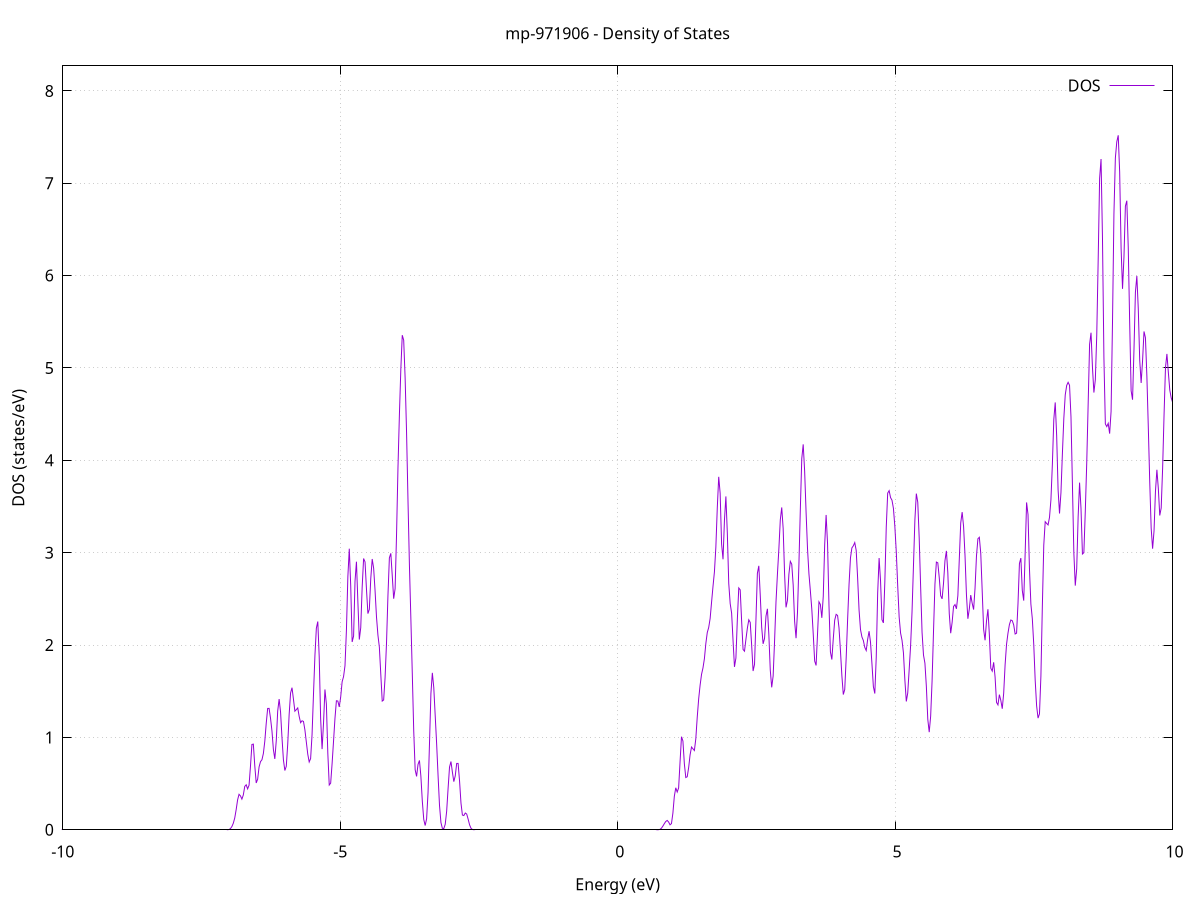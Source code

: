 set title 'mp-971906 - Density of States'
set xlabel 'Energy (eV)'
set ylabel 'DOS (states/eV)'
set grid
set xrange [-10:10]
set yrange [0:8.271]
set xzeroaxis lt -1
set terminal png size 800,600
set output 'mp-971906_dos_gnuplot.png'
plot '-' using 1:2 with lines title 'DOS'
-22.540400 0.000000
-22.514600 0.000000
-22.488800 0.000000
-22.463000 0.000000
-22.437200 0.000000
-22.411400 0.000000
-22.385600 0.000000
-22.359800 0.000000
-22.334000 0.000000
-22.308100 0.000000
-22.282300 0.000000
-22.256500 0.000000
-22.230700 0.000000
-22.204900 0.000000
-22.179100 0.000000
-22.153300 0.000000
-22.127500 0.000000
-22.101700 0.000000
-22.075900 0.000000
-22.050100 0.000000
-22.024300 0.000000
-21.998500 0.000000
-21.972700 0.000000
-21.946800 0.000000
-21.921000 0.000000
-21.895200 0.000000
-21.869400 0.000000
-21.843600 0.000000
-21.817800 0.000000
-21.792000 0.000000
-21.766200 0.000000
-21.740400 0.000000
-21.714600 0.000000
-21.688800 0.000000
-21.663000 0.000000
-21.637200 0.000000
-21.611400 0.000000
-21.585500 0.000000
-21.559700 0.000000
-21.533900 0.000000
-21.508100 0.000000
-21.482300 0.000000
-21.456500 0.000000
-21.430700 0.000000
-21.404900 0.000000
-21.379100 0.000000
-21.353300 0.000000
-21.327500 0.000000
-21.301700 0.000000
-21.275900 0.000000
-21.250000 0.000000
-21.224200 0.000000
-21.198400 0.000000
-21.172600 0.000000
-21.146800 0.000000
-21.121000 0.000000
-21.095200 0.000000
-21.069400 0.000000
-21.043600 0.000000
-21.017800 0.000000
-20.992000 0.000000
-20.966200 0.000000
-20.940400 0.000000
-20.914600 0.000000
-20.888700 0.000000
-20.862900 0.000000
-20.837100 0.000000
-20.811300 0.000000
-20.785500 0.000000
-20.759700 0.000000
-20.733900 0.000000
-20.708100 0.000000
-20.682300 0.000000
-20.656500 0.000000
-20.630700 0.000000
-20.604900 0.000000
-20.579100 0.000000
-20.553200 0.000000
-20.527400 0.000000
-20.501600 0.000000
-20.475800 0.000000
-20.450000 0.000000
-20.424200 0.000000
-20.398400 0.000000
-20.372600 0.000000
-20.346800 0.000800
-20.321000 0.017300
-20.295200 0.238900
-20.269400 1.987500
-20.243600 10.001200
-20.217800 30.534700
-20.191900 56.712600
-20.166100 64.213200
-20.140300 44.383400
-20.114500 18.736800
-20.088700 4.829400
-20.062900 0.759100
-20.037100 0.072600
-20.011300 0.004200
-19.985500 0.000100
-19.959700 0.000000
-19.933900 0.000000
-19.908100 0.000000
-19.882300 0.000000
-19.856400 0.000000
-19.830600 0.000000
-19.804800 0.000000
-19.779000 0.000000
-19.753200 0.000000
-19.727400 0.000000
-19.701600 0.000000
-19.675800 0.000000
-19.650000 0.000000
-19.624200 0.000000
-19.598400 0.000000
-19.572600 0.000000
-19.546800 0.000000
-19.521000 0.000000
-19.495100 0.000000
-19.469300 0.000000
-19.443500 0.000000
-19.417700 0.000000
-19.391900 0.000000
-19.366100 0.000000
-19.340300 0.000000
-19.314500 0.000000
-19.288700 0.000000
-19.262900 0.000000
-19.237100 0.000000
-19.211300 0.000000
-19.185500 0.000000
-19.159700 0.000000
-19.133800 0.000000
-19.108000 0.000000
-19.082200 0.000000
-19.056400 0.000000
-19.030600 0.000000
-19.004800 0.000000
-18.979000 0.000000
-18.953200 0.000000
-18.927400 0.000000
-18.901600 0.000000
-18.875800 0.000000
-18.850000 0.000000
-18.824200 0.000000
-18.798300 0.000000
-18.772500 0.000000
-18.746700 0.000000
-18.720900 0.000000
-18.695100 0.000000
-18.669300 0.000000
-18.643500 0.000000
-18.617700 0.000000
-18.591900 0.000000
-18.566100 0.000000
-18.540300 0.000000
-18.514500 0.000000
-18.488700 0.000000
-18.462900 0.000000
-18.437000 0.000000
-18.411200 0.000000
-18.385400 0.000000
-18.359600 0.000000
-18.333800 0.000000
-18.308000 0.000000
-18.282200 0.000000
-18.256400 0.000000
-18.230600 0.000000
-18.204800 0.000000
-18.179000 0.000000
-18.153200 0.000000
-18.127400 0.000000
-18.101500 0.000000
-18.075700 0.000000
-18.049900 0.000000
-18.024100 0.000000
-17.998300 0.000000
-17.972500 0.000000
-17.946700 0.000000
-17.920900 0.000000
-17.895100 0.000000
-17.869300 0.000000
-17.843500 0.000000
-17.817700 0.000000
-17.791900 0.000000
-17.766100 0.000000
-17.740200 0.000000
-17.714400 0.000000
-17.688600 0.000000
-17.662800 0.000000
-17.637000 0.000000
-17.611200 0.000000
-17.585400 0.000000
-17.559600 0.000000
-17.533800 0.000000
-17.508000 0.000000
-17.482200 0.000000
-17.456400 0.000000
-17.430600 0.000000
-17.404700 0.000000
-17.378900 0.000000
-17.353100 0.000000
-17.327300 0.000000
-17.301500 0.000000
-17.275700 0.000000
-17.249900 0.000000
-17.224100 0.000000
-17.198300 0.000000
-17.172500 0.000000
-17.146700 0.000000
-17.120900 0.000000
-17.095100 0.000000
-17.069300 0.000000
-17.043400 0.000000
-17.017600 0.000000
-16.991800 0.000000
-16.966000 0.000000
-16.940200 0.000000
-16.914400 0.000000
-16.888600 0.000000
-16.862800 0.000000
-16.837000 0.000000
-16.811200 0.000000
-16.785400 0.000000
-16.759600 0.000000
-16.733800 0.000000
-16.708000 0.000000
-16.682100 0.000000
-16.656300 0.000000
-16.630500 0.000000
-16.604700 0.000000
-16.578900 0.000000
-16.553100 0.000000
-16.527300 0.000000
-16.501500 0.000000
-16.475700 0.000000
-16.449900 0.000000
-16.424100 0.000000
-16.398300 0.000000
-16.372500 0.000000
-16.346600 0.000000
-16.320800 0.000000
-16.295000 0.000000
-16.269200 0.000000
-16.243400 0.000000
-16.217600 0.000000
-16.191800 0.000000
-16.166000 0.000000
-16.140200 0.000000
-16.114400 0.000000
-16.088600 0.000000
-16.062800 0.000000
-16.037000 0.000000
-16.011200 0.000000
-15.985300 0.000000
-15.959500 0.000000
-15.933700 0.000000
-15.907900 0.000000
-15.882100 0.000000
-15.856300 0.000000
-15.830500 0.000000
-15.804700 0.000000
-15.778900 0.000000
-15.753100 0.000000
-15.727300 0.000000
-15.701500 0.000000
-15.675700 0.000000
-15.649800 0.000000
-15.624000 0.000000
-15.598200 0.000000
-15.572400 0.000000
-15.546600 0.000000
-15.520800 0.000000
-15.495000 0.000000
-15.469200 0.000000
-15.443400 0.000000
-15.417600 0.000000
-15.391800 0.000000
-15.366000 0.000000
-15.340200 0.000000
-15.314400 0.000000
-15.288500 0.000000
-15.262700 0.000000
-15.236900 0.000000
-15.211100 0.000000
-15.185300 0.000000
-15.159500 0.000000
-15.133700 0.000000
-15.107900 0.000000
-15.082100 0.000000
-15.056300 0.000000
-15.030500 0.000000
-15.004700 0.000000
-14.978900 0.000000
-14.953000 0.000000
-14.927200 0.000000
-14.901400 0.000000
-14.875600 0.000000
-14.849800 0.000000
-14.824000 0.000000
-14.798200 0.000000
-14.772400 0.000000
-14.746600 0.000000
-14.720800 0.000000
-14.695000 0.000000
-14.669200 0.000000
-14.643400 0.000000
-14.617600 0.000000
-14.591700 0.000000
-14.565900 0.000000
-14.540100 0.000000
-14.514300 0.000000
-14.488500 0.000000
-14.462700 0.000000
-14.436900 0.000000
-14.411100 0.000000
-14.385300 0.000000
-14.359500 0.000000
-14.333700 0.000000
-14.307900 0.000000
-14.282100 0.000000
-14.256300 0.000000
-14.230400 0.000000
-14.204600 0.000000
-14.178800 0.000000
-14.153000 0.000000
-14.127200 0.000000
-14.101400 0.000000
-14.075600 0.000000
-14.049800 0.000000
-14.024000 0.000000
-13.998200 0.000000
-13.972400 0.000000
-13.946600 0.000000
-13.920800 0.000000
-13.894900 0.000000
-13.869100 0.000000
-13.843300 0.000000
-13.817500 0.000000
-13.791700 0.000000
-13.765900 0.000000
-13.740100 0.000000
-13.714300 0.000000
-13.688500 0.000000
-13.662700 0.000000
-13.636900 0.000000
-13.611100 0.000000
-13.585300 0.000000
-13.559500 0.000000
-13.533600 0.000000
-13.507800 0.000000
-13.482000 0.000000
-13.456200 0.000000
-13.430400 0.000000
-13.404600 0.000000
-13.378800 0.000000
-13.353000 0.000000
-13.327200 0.000000
-13.301400 0.000000
-13.275600 0.000000
-13.249800 0.000000
-13.224000 0.000000
-13.198100 0.000000
-13.172300 0.000000
-13.146500 0.000000
-13.120700 0.000000
-13.094900 0.000000
-13.069100 0.000000
-13.043300 0.000000
-13.017500 0.000000
-12.991700 0.000000
-12.965900 0.000000
-12.940100 0.000000
-12.914300 0.000000
-12.888500 0.000000
-12.862700 0.000000
-12.836800 0.000000
-12.811000 0.000000
-12.785200 0.000000
-12.759400 0.000000
-12.733600 0.000000
-12.707800 0.000000
-12.682000 0.000000
-12.656200 0.000000
-12.630400 0.000000
-12.604600 0.000000
-12.578800 0.000000
-12.553000 0.000000
-12.527200 0.000000
-12.501300 0.000000
-12.475500 0.000000
-12.449700 0.000000
-12.423900 0.000000
-12.398100 0.000000
-12.372300 0.000000
-12.346500 0.000000
-12.320700 0.000000
-12.294900 0.000000
-12.269100 0.000000
-12.243300 0.000000
-12.217500 0.000000
-12.191700 0.000000
-12.165900 0.000000
-12.140000 0.000000
-12.114200 0.000000
-12.088400 0.000000
-12.062600 0.000000
-12.036800 0.000000
-12.011000 0.000000
-11.985200 0.000000
-11.959400 0.000000
-11.933600 0.000000
-11.907800 0.000000
-11.882000 0.000000
-11.856200 0.000000
-11.830400 0.000000
-11.804600 0.000000
-11.778700 0.000000
-11.752900 0.000000
-11.727100 0.000000
-11.701300 0.000000
-11.675500 0.000000
-11.649700 0.000000
-11.623900 0.000000
-11.598100 0.000000
-11.572300 0.000000
-11.546500 0.000000
-11.520700 0.000000
-11.494900 0.000000
-11.469100 0.000000
-11.443200 0.000000
-11.417400 0.000000
-11.391600 0.000000
-11.365800 0.000000
-11.340000 0.000000
-11.314200 0.000000
-11.288400 0.000000
-11.262600 0.000000
-11.236800 0.000000
-11.211000 0.000000
-11.185200 0.000000
-11.159400 0.000000
-11.133600 0.000000
-11.107800 0.000000
-11.081900 0.000000
-11.056100 0.000000
-11.030300 0.000000
-11.004500 0.000000
-10.978700 0.000000
-10.952900 0.000000
-10.927100 0.000000
-10.901300 0.000000
-10.875500 0.000000
-10.849700 0.000000
-10.823900 0.000000
-10.798100 0.000000
-10.772300 0.000000
-10.746400 0.000000
-10.720600 0.000000
-10.694800 0.000000
-10.669000 0.000000
-10.643200 0.000000
-10.617400 0.000000
-10.591600 0.000000
-10.565800 0.000000
-10.540000 0.000000
-10.514200 0.000000
-10.488400 0.000000
-10.462600 0.000000
-10.436800 0.000000
-10.411000 0.000000
-10.385100 0.000000
-10.359300 0.000000
-10.333500 0.000000
-10.307700 0.000000
-10.281900 0.000000
-10.256100 0.000000
-10.230300 0.000000
-10.204500 0.000000
-10.178700 0.000000
-10.152900 0.000000
-10.127100 0.000000
-10.101300 0.000000
-10.075500 0.000000
-10.049600 0.000000
-10.023800 0.000000
-9.998000 0.000000
-9.972200 0.000000
-9.946400 0.000000
-9.920600 0.000000
-9.894800 0.000000
-9.869000 0.000000
-9.843200 0.000000
-9.817400 0.000000
-9.791600 0.000000
-9.765800 0.000000
-9.740000 0.000000
-9.714200 0.000000
-9.688300 0.000000
-9.662500 0.000000
-9.636700 0.000000
-9.610900 0.000000
-9.585100 0.000000
-9.559300 0.000000
-9.533500 0.000000
-9.507700 0.000000
-9.481900 0.000000
-9.456100 0.000000
-9.430300 0.000000
-9.404500 0.000000
-9.378700 0.000000
-9.352900 0.000000
-9.327000 0.000000
-9.301200 0.000000
-9.275400 0.000000
-9.249600 0.000000
-9.223800 0.000000
-9.198000 0.000000
-9.172200 0.000000
-9.146400 0.000000
-9.120600 0.000000
-9.094800 0.000000
-9.069000 0.000000
-9.043200 0.000000
-9.017400 0.000000
-8.991500 0.000000
-8.965700 0.000000
-8.939900 0.000000
-8.914100 0.000000
-8.888300 0.000000
-8.862500 0.000000
-8.836700 0.000000
-8.810900 0.000000
-8.785100 0.000000
-8.759300 0.000000
-8.733500 0.000000
-8.707700 0.000000
-8.681900 0.000000
-8.656100 0.000000
-8.630200 0.000000
-8.604400 0.000000
-8.578600 0.000000
-8.552800 0.000000
-8.527000 0.000000
-8.501200 0.000000
-8.475400 0.000000
-8.449600 0.000000
-8.423800 0.000000
-8.398000 0.000000
-8.372200 0.000000
-8.346400 0.000000
-8.320600 0.000000
-8.294700 0.000000
-8.268900 0.000000
-8.243100 0.000000
-8.217300 0.000000
-8.191500 0.000000
-8.165700 0.000000
-8.139900 0.000000
-8.114100 0.000000
-8.088300 0.000000
-8.062500 0.000000
-8.036700 0.000000
-8.010900 0.000000
-7.985100 0.000000
-7.959300 0.000000
-7.933400 0.000000
-7.907600 0.000000
-7.881800 0.000000
-7.856000 0.000000
-7.830200 0.000000
-7.804400 0.000000
-7.778600 0.000000
-7.752800 0.000000
-7.727000 0.000000
-7.701200 0.000000
-7.675400 0.000000
-7.649600 0.000000
-7.623800 0.000000
-7.597900 0.000000
-7.572100 0.000000
-7.546300 0.000000
-7.520500 0.000000
-7.494700 0.000000
-7.468900 0.000000
-7.443100 0.000000
-7.417300 0.000000
-7.391500 0.000000
-7.365700 0.000000
-7.339900 0.000000
-7.314100 0.000000
-7.288300 0.000000
-7.262500 0.000000
-7.236600 0.000000
-7.210800 0.000000
-7.185000 0.000000
-7.159200 0.000000
-7.133400 0.000000
-7.107600 0.000000
-7.081800 0.000000
-7.056000 0.000000
-7.030200 0.000400
-7.004400 0.002900
-6.978600 0.012500
-6.952800 0.034700
-6.927000 0.070600
-6.901200 0.127100
-6.875300 0.217900
-6.849500 0.323500
-6.823700 0.384000
-6.797900 0.366900
-6.772100 0.332100
-6.746300 0.377000
-6.720500 0.469900
-6.694700 0.487200
-6.668900 0.442800
-6.643100 0.482700
-6.617300 0.689300
-6.591500 0.923800
-6.565700 0.927500
-6.539800 0.692300
-6.514000 0.506800
-6.488200 0.547800
-6.462400 0.680200
-6.436600 0.737700
-6.410800 0.758000
-6.385000 0.826000
-6.359200 0.959000
-6.333400 1.152700
-6.307600 1.314000
-6.281800 1.314200
-6.256000 1.207500
-6.230200 1.069500
-6.204400 0.868600
-6.178500 0.767200
-6.152700 0.964400
-6.126900 1.284900
-6.101100 1.415000
-6.075300 1.274400
-6.049500 0.996800
-6.023700 0.757400
-5.997900 0.641600
-5.972100 0.687400
-5.946300 0.925700
-5.920500 1.247600
-5.894700 1.481100
-5.868900 1.538500
-5.843000 1.414400
-5.817200 1.283900
-5.791400 1.300700
-5.765600 1.319300
-5.739800 1.227300
-5.714000 1.159200
-5.688200 1.180200
-5.662400 1.173200
-5.636600 1.082200
-5.610800 0.950600
-5.585000 0.819100
-5.559200 0.734100
-5.533400 0.771200
-5.507600 1.029600
-5.481700 1.468400
-5.455900 1.886000
-5.430100 2.182600
-5.404300 2.254800
-5.378500 1.870900
-5.352700 1.200500
-5.326900 0.873500
-5.301100 1.153200
-5.275300 1.519100
-5.249500 1.361900
-5.223700 0.831300
-5.197900 0.484700
-5.172100 0.505000
-5.146200 0.718000
-5.120400 0.958900
-5.094600 1.206200
-5.068800 1.396700
-5.043000 1.394000
-5.017200 1.329900
-4.991400 1.438500
-4.965600 1.602500
-4.939800 1.658400
-4.914000 1.776500
-4.888200 2.160300
-4.862400 2.739100
-4.836600 3.043500
-4.810800 2.640500
-4.784900 2.033600
-4.759100 2.097400
-4.733300 2.690800
-4.707500 2.902700
-4.681700 2.466000
-4.655900 2.059500
-4.630100 2.188600
-4.604300 2.628400
-4.578500 2.937200
-4.552700 2.899900
-4.526900 2.605400
-4.501100 2.340500
-4.475300 2.386800
-4.449500 2.719600
-4.423600 2.931600
-4.397800 2.833600
-4.372000 2.589800
-4.346200 2.303600
-4.320400 2.107700
-4.294600 1.977200
-4.268800 1.684200
-4.243000 1.393500
-4.217200 1.405400
-4.191400 1.647800
-4.165600 2.024000
-4.139800 2.536700
-4.114000 2.944200
-4.088100 2.993100
-4.062300 2.751800
-4.036500 2.501800
-4.010700 2.610700
-3.984900 3.194400
-3.959100 3.920100
-3.933300 4.492700
-3.907500 4.988700
-3.881700 5.355200
-3.855900 5.301100
-3.830100 4.891000
-3.804300 4.302300
-3.778500 3.564500
-3.752700 2.863100
-3.726800 2.287100
-3.701000 1.690400
-3.675200 1.070000
-3.649400 0.649800
-3.623600 0.577800
-3.597800 0.707800
-3.572000 0.750800
-3.546200 0.580000
-3.520400 0.309800
-3.494600 0.112100
-3.468800 0.046000
-3.443000 0.118900
-3.417200 0.403600
-3.391300 0.929600
-3.365500 1.474800
-3.339700 1.699000
-3.313900 1.540000
-3.288100 1.236500
-3.262300 0.930200
-3.236500 0.586500
-3.210700 0.265600
-3.184900 0.078800
-3.159100 0.015900
-3.133300 0.012600
-3.107500 0.059000
-3.081700 0.200800
-3.055900 0.447000
-3.030000 0.678800
-3.004200 0.739000
-2.978400 0.624600
-2.952600 0.521200
-2.926800 0.583600
-2.901000 0.718300
-2.875200 0.718400
-2.849400 0.528800
-2.823600 0.289000
-2.797800 0.159200
-2.772000 0.154000
-2.746200 0.181600
-2.720400 0.170300
-2.694500 0.115200
-2.668700 0.053600
-2.642900 0.016400
-2.617100 0.003200
-2.591300 0.000400
-2.565500 0.000000
-2.539700 0.000000
-2.513900 0.000000
-2.488100 0.000000
-2.462300 0.000000
-2.436500 0.000000
-2.410700 0.000000
-2.384900 0.000000
-2.359100 0.000000
-2.333200 0.000000
-2.307400 0.000000
-2.281600 0.000000
-2.255800 0.000000
-2.230000 0.000000
-2.204200 0.000000
-2.178400 0.000000
-2.152600 0.000000
-2.126800 0.000000
-2.101000 0.000000
-2.075200 0.000000
-2.049400 0.000000
-2.023600 0.000000
-1.997800 0.000000
-1.971900 0.000000
-1.946100 0.000000
-1.920300 0.000000
-1.894500 0.000000
-1.868700 0.000000
-1.842900 0.000000
-1.817100 0.000000
-1.791300 0.000000
-1.765500 0.000000
-1.739700 0.000000
-1.713900 0.000000
-1.688100 0.000000
-1.662300 0.000000
-1.636400 0.000000
-1.610600 0.000000
-1.584800 0.000000
-1.559000 0.000000
-1.533200 0.000000
-1.507400 0.000000
-1.481600 0.000000
-1.455800 0.000000
-1.430000 0.000000
-1.404200 0.000000
-1.378400 0.000000
-1.352600 0.000000
-1.326800 0.000000
-1.301000 0.000000
-1.275100 0.000000
-1.249300 0.000000
-1.223500 0.000000
-1.197700 0.000000
-1.171900 0.000000
-1.146100 0.000000
-1.120300 0.000000
-1.094500 0.000000
-1.068700 0.000000
-1.042900 0.000000
-1.017100 0.000000
-0.991300 0.000000
-0.965500 0.000000
-0.939600 0.000000
-0.913800 0.000000
-0.888000 0.000000
-0.862200 0.000000
-0.836400 0.000000
-0.810600 0.000000
-0.784800 0.000000
-0.759000 0.000000
-0.733200 0.000000
-0.707400 0.000000
-0.681600 0.000000
-0.655800 0.000000
-0.630000 0.000000
-0.604200 0.000000
-0.578300 0.000000
-0.552500 0.000000
-0.526700 0.000000
-0.500900 0.000000
-0.475100 0.000000
-0.449300 0.000000
-0.423500 0.000000
-0.397700 0.000000
-0.371900 0.000000
-0.346100 0.000000
-0.320300 0.000000
-0.294500 0.000000
-0.268700 0.000000
-0.242800 0.000000
-0.217000 0.000000
-0.191200 0.000000
-0.165400 0.000000
-0.139600 0.000000
-0.113800 0.000000
-0.088000 0.000000
-0.062200 0.000000
-0.036400 0.000000
-0.010600 0.000000
0.015200 0.000000
0.041000 0.000000
0.066800 0.000000
0.092600 0.000000
0.118500 0.000000
0.144300 0.000000
0.170100 0.000000
0.195900 0.000000
0.221700 0.000000
0.247500 0.000000
0.273300 0.000000
0.299100 0.000000
0.324900 0.000000
0.350700 0.000000
0.376500 0.000000
0.402300 0.000000
0.428100 0.000000
0.453900 0.000000
0.479800 0.000000
0.505600 0.000000
0.531400 0.000000
0.557200 0.000000
0.583000 0.000000
0.608800 0.000000
0.634600 0.000000
0.660400 0.000000
0.686200 0.000000
0.712000 0.000100
0.737800 0.000800
0.763600 0.004700
0.789400 0.017200
0.815300 0.039900
0.841100 0.066100
0.866900 0.089600
0.892700 0.101200
0.918500 0.084200
0.944300 0.053700
0.970100 0.067100
0.995900 0.180700
1.021700 0.362600
1.047500 0.454800
1.073300 0.408900
1.099100 0.452800
1.124900 0.736600
1.150700 1.007700
1.176600 0.960200
1.202400 0.713800
1.228200 0.565600
1.254000 0.574100
1.279800 0.673900
1.305600 0.810900
1.331400 0.895800
1.357200 0.877000
1.383000 0.858000
1.408800 0.985600
1.434600 1.219600
1.460400 1.418300
1.486200 1.565400
1.512100 1.683100
1.537900 1.752400
1.563700 1.852900
1.589500 2.016500
1.615300 2.135600
1.641100 2.190500
1.666900 2.287100
1.692700 2.463500
1.718500 2.634800
1.744300 2.792800
1.770100 3.061200
1.795900 3.486900
1.821700 3.821700
1.847500 3.643900
1.873400 3.093700
1.899200 2.928500
1.925000 3.352500
1.950800 3.609000
1.976600 3.214100
2.002400 2.667200
2.028200 2.449200
2.054000 2.346600
2.079800 2.049700
2.105600 1.763800
2.131400 1.859500
2.157200 2.276100
2.183000 2.618300
2.208800 2.597800
2.234700 2.257000
2.260500 1.952400
2.286300 1.933700
2.312100 2.062500
2.337900 2.182800
2.363700 2.273600
2.389500 2.245100
2.415300 1.998500
2.441100 1.719000
2.466900 1.790900
2.492700 2.274500
2.518500 2.776200
2.544300 2.857700
2.570200 2.540300
2.596000 2.192000
2.621800 2.013300
2.647600 2.072100
2.673400 2.313100
2.699200 2.392600
2.725000 2.114200
2.750800 1.729200
2.776600 1.542100
2.802400 1.664400
2.828200 2.042800
2.854000 2.468200
2.879800 2.768500
2.905600 3.040100
2.931500 3.356200
2.957300 3.490100
2.983100 3.261000
3.008900 2.769100
3.034700 2.408200
3.060500 2.484700
3.086300 2.766100
3.112100 2.906500
3.137900 2.875500
3.163700 2.650100
3.189500 2.257100
3.215300 2.074300
3.241100 2.352500
3.267000 2.877700
3.292800 3.476200
3.318600 4.019500
3.344400 4.173200
3.370200 3.882200
3.396000 3.440700
3.421800 3.045900
3.447600 2.771200
3.473400 2.586000
3.499200 2.389300
3.525000 2.120100
3.550800 1.827100
3.576600 1.779300
3.602400 2.119700
3.628300 2.468000
3.654100 2.439300
3.679900 2.294600
3.705700 2.526200
3.731500 3.088600
3.757300 3.408700
3.783100 3.096500
3.808900 2.427700
3.834700 1.925400
3.860500 1.843200
3.886300 2.067900
3.912100 2.269600
3.937900 2.332600
3.963800 2.320600
3.989600 2.185900
4.015400 1.940600
4.041200 1.668100
4.067000 1.464200
4.092800 1.518600
4.118600 1.857300
4.144400 2.271400
4.170200 2.652900
4.196000 2.943300
4.221800 3.051900
4.247600 3.074500
4.273400 3.109500
4.299200 3.025800
4.325100 2.726900
4.350900 2.379800
4.376700 2.169100
4.402500 2.088200
4.428300 2.049100
4.454100 1.974700
4.479900 1.940900
4.505700 2.060700
4.531500 2.150200
4.557300 2.030900
4.583100 1.799800
4.608900 1.550600
4.634700 1.475100
4.660500 1.865300
4.686400 2.564000
4.712200 2.942300
4.738000 2.696300
4.763800 2.274100
4.789600 2.240200
4.815400 2.680300
4.841200 3.280400
4.867000 3.645200
4.892800 3.671700
4.918600 3.596900
4.944400 3.568200
4.970200 3.480700
4.996000 3.285500
5.021900 3.007000
5.047700 2.639400
5.073500 2.303900
5.099300 2.129600
5.125100 2.052000
5.150900 1.915600
5.176700 1.620300
5.202500 1.389400
5.228300 1.481500
5.254100 1.733700
5.279900 1.993700
5.305700 2.360800
5.331500 2.857700
5.357300 3.356300
5.383200 3.639700
5.409000 3.546500
5.434800 3.159700
5.460600 2.633700
5.486400 2.137100
5.512200 1.892200
5.538000 1.803300
5.563800 1.553400
5.589600 1.195900
5.615400 1.057000
5.641200 1.228400
5.667000 1.609600
5.692800 2.148600
5.718700 2.659300
5.744500 2.898500
5.770300 2.889900
5.796100 2.731400
5.821900 2.534600
5.847700 2.500300
5.873500 2.671700
5.899300 2.913500
5.925100 3.019700
5.950900 2.781800
5.976700 2.340700
6.002500 2.128200
6.028300 2.245500
6.054100 2.418200
6.080000 2.438500
6.105800 2.392400
6.131600 2.535100
6.157400 2.928000
6.183200 3.321600
6.209000 3.439600
6.234800 3.284000
6.260600 2.968800
6.286400 2.544600
6.312200 2.284600
6.338000 2.390400
6.363800 2.541400
6.389600 2.453100
6.415500 2.384200
6.441300 2.616800
6.467100 2.963300
6.492900 3.151000
6.518700 3.167000
6.544500 2.991200
6.570300 2.586400
6.596100 2.170500
6.621900 2.051800
6.647700 2.258800
6.673500 2.387600
6.699300 2.111900
6.725100 1.749900
6.750900 1.718000
6.776800 1.813300
6.802600 1.653300
6.828400 1.379800
6.854200 1.352300
6.880000 1.463200
6.905800 1.401000
6.931600 1.310600
6.957400 1.477200
6.983200 1.787000
7.009000 2.008300
7.034800 2.128200
7.060600 2.221300
7.086400 2.271300
7.112200 2.264000
7.138100 2.218100
7.163900 2.119800
7.189700 2.128800
7.215500 2.449700
7.241300 2.882600
7.267100 2.941800
7.292900 2.591300
7.318700 2.481100
7.344500 2.995000
7.370300 3.544400
7.396100 3.412800
7.421900 2.828800
7.447700 2.444200
7.473600 2.285600
7.499400 2.006900
7.525200 1.620600
7.551000 1.342800
7.576800 1.209000
7.602600 1.255000
7.628400 1.665400
7.654200 2.417100
7.680000 3.081700
7.705800 3.335800
7.731600 3.317200
7.757400 3.300700
7.783200 3.382600
7.809000 3.573200
7.834900 3.955300
7.860700 4.442000
7.886500 4.626900
7.912300 4.267700
7.938100 3.681400
7.963900 3.424500
7.989700 3.650500
8.015500 4.070700
8.041300 4.452800
8.067100 4.709400
8.092900 4.810600
8.118700 4.844800
8.144500 4.812800
8.170400 4.470700
8.196200 3.743800
8.222000 3.000900
8.247800 2.643500
8.273600 2.827000
8.299400 3.389100
8.325200 3.758700
8.351000 3.479100
8.376800 2.986200
8.402600 3.000000
8.428400 3.450400
8.454200 3.969600
8.480000 4.610600
8.505800 5.255700
8.531700 5.381900
8.557500 5.006100
8.583300 4.733800
8.609100 4.871600
8.634900 5.357500
8.660700 6.172400
8.686500 7.052000
8.712300 7.262400
8.738100 6.403600
8.763900 5.113000
8.789700 4.394600
8.815500 4.365300
8.841300 4.400500
8.867200 4.289300
8.893000 4.528800
8.918800 5.498300
8.944600 6.670900
8.970400 7.273600
8.996200 7.450100
9.022000 7.519300
9.047800 7.122100
9.073600 6.297400
9.099400 5.856700
9.125200 6.198700
9.151000 6.752100
9.176800 6.811100
9.202600 6.304300
9.228500 5.482100
9.254300 4.754100
9.280100 4.656400
9.305900 5.202500
9.331700 5.820200
9.357500 5.996200
9.383300 5.641100
9.409100 5.085700
9.434900 4.837800
9.460700 5.079900
9.486500 5.395500
9.512300 5.327400
9.538100 4.914800
9.563900 4.359000
9.589800 3.768200
9.615600 3.266400
9.641400 3.043300
9.667200 3.236100
9.693000 3.664900
9.718800 3.898000
9.744600 3.694800
9.770400 3.403000
9.796200 3.483800
9.822000 3.913700
9.847800 4.492000
9.873600 5.004800
9.899400 5.152100
9.925300 4.951300
9.951100 4.761000
9.976900 4.675900
10.002700 4.626600
10.028500 4.657400
10.054300 4.721700
10.080100 4.726400
10.105900 4.497900
10.131700 4.043200
10.157500 3.770600
10.183300 3.788000
10.209100 3.764800
10.234900 3.481700
10.260700 2.887400
10.286600 2.276600
10.312400 2.192900
10.338200 2.643900
10.364000 3.097000
10.389800 3.306400
10.415600 3.365000
10.441400 3.229600
10.467200 2.855300
10.493000 2.452200
10.518800 2.240100
10.544600 2.180800
10.570400 2.129800
10.596200 2.101000
10.622100 2.123100
10.647900 1.968500
10.673700 1.570000
10.699500 1.356400
10.725300 1.710900
10.751100 2.449800
10.776900 3.027500
10.802700 3.151200
10.828500 2.965100
10.854300 2.612000
10.880100 2.091600
10.905900 1.541600
10.931700 1.155200
10.957500 0.924500
10.983400 0.906000
11.009200 1.347300
11.035000 2.226400
11.060800 3.104700
11.086600 3.493300
11.112400 3.248500
11.138200 2.663800
11.164000 2.114500
11.189800 1.817600
11.215600 1.840000
11.241400 1.971700
11.267200 1.958500
11.293000 1.920100
11.318900 2.037800
11.344700 2.088900
11.370500 1.877900
11.396300 1.712900
11.422100 1.844200
11.447900 2.092200
11.473700 2.179600
11.499500 1.988500
11.525300 1.767100
11.551100 1.789700
11.576900 1.863500
11.602700 1.801100
11.628500 1.787500
11.654300 1.828800
11.680200 1.687400
11.706000 1.591100
11.731800 1.981600
11.757600 2.582800
11.783400 2.626800
11.809200 1.987400
11.835000 1.375700
11.860800 1.396100
11.886600 1.881000
11.912400 2.142900
11.938200 1.911600
11.964000 1.606600
11.989800 1.504100
12.015600 1.503200
12.041500 1.611800
12.067300 1.816000
12.093100 1.911300
12.118900 1.930600
12.144700 2.089800
12.170500 2.272600
12.196300 2.355000
12.222100 2.554900
12.247900 2.900500
12.273700 3.044600
12.299500 2.893200
12.325300 2.730700
12.351100 2.611500
12.377000 2.412900
12.402800 2.237300
12.428600 2.237700
12.454400 2.257300
12.480200 1.960700
12.506000 1.368700
12.531800 0.900400
12.557600 0.834100
12.583400 1.070000
12.609200 1.358000
12.635000 1.595400
12.660800 1.854900
12.686600 2.057200
12.712400 1.916700
12.738300 1.451000
12.764100 1.128600
12.789900 1.225700
12.815700 1.587000
12.841500 1.975500
12.867300 2.171800
12.893100 2.077000
12.918900 1.887000
12.944700 1.790100
12.970500 1.616800
12.996300 1.203600
13.022100 0.787500
13.047900 0.629600
13.073800 0.679200
13.099600 0.775000
13.125400 0.843400
13.151200 0.869900
13.177000 0.920800
13.202800 1.133600
13.228600 1.482300
13.254400 1.712200
13.280200 1.758300
13.306000 1.946400
13.331800 2.355100
13.357600 2.545300
13.383400 2.301800
13.409200 1.987900
13.435100 2.041000
13.460900 2.538900
13.486700 3.154900
13.512500 3.309100
13.538300 2.703500
13.564100 1.847100
13.589900 1.413700
13.615700 1.403300
13.641500 1.514100
13.667300 1.662800
13.693100 1.927400
13.718900 2.343700
13.744700 2.801000
13.770600 2.973700
13.796400 2.571000
13.822200 1.930800
13.848000 1.668800
13.873800 1.868200
13.899600 2.223500
13.925400 2.489500
13.951200 2.675800
13.977000 2.924200
14.002800 3.121900
14.028600 2.959600
14.054400 2.413200
14.080200 1.888600
14.106000 1.839600
14.131900 2.367400
14.157700 3.117200
14.183500 3.543200
14.209300 3.553700
14.235100 3.539300
14.260900 3.661100
14.286700 3.833800
14.312500 4.073200
14.338300 4.378200
14.364100 4.561100
14.389900 4.448700
14.415700 4.162000
14.441500 4.032700
14.467300 4.262800
14.493200 4.576900
14.519000 4.679600
14.544800 4.844500
14.570600 5.242000
14.596400 5.516000
14.622200 5.443100
14.648000 5.106400
14.673800 4.745600
14.699600 4.588100
14.725400 4.614500
14.751200 4.830700
14.777000 5.303300
14.802800 5.734000
14.828700 5.698700
14.854500 5.136400
14.880300 4.356600
14.906100 3.868200
14.931900 3.968600
14.957700 4.494400
14.983500 5.016100
15.009300 5.283900
15.035100 5.386800
15.060900 5.302400
15.086700 4.917100
15.112500 4.519000
15.138300 4.515700
15.164100 4.850900
15.190000 5.102300
15.215800 5.036600
15.241600 4.705000
15.267400 4.393500
15.293200 4.455800
15.319000 4.567400
15.344800 4.155600
15.370600 3.596400
15.396400 3.539900
15.422200 3.882700
15.448000 4.254700
15.473800 4.490600
15.499600 4.738400
15.525500 5.204300
15.551300 5.486100
15.577100 5.125600
15.602900 4.487900
15.628700 4.050100
15.654500 3.786100
15.680300 3.626500
15.706100 3.543700
15.731900 3.385700
15.757700 3.191500
15.783500 3.225300
15.809300 3.567700
15.835100 4.024200
15.860900 4.361300
15.886800 4.408100
15.912600 4.020800
15.938400 3.299600
15.964200 2.675900
15.990000 2.494300
16.015800 2.633500
16.041600 2.702100
16.067400 2.552500
16.093200 2.304800
16.119000 2.107400
16.144800 2.102600
16.170600 2.367600
16.196400 2.786900
16.222300 3.108300
16.248100 3.133300
16.273900 2.800600
16.299700 2.420600
16.325500 2.646100
16.351300 3.661100
16.377100 4.708900
16.402900 5.025100
16.428700 4.612600
16.454500 3.833600
16.480300 3.116200
16.506100 2.806800
16.531900 2.888200
16.557700 3.148600
16.583600 3.483500
16.609400 3.687600
16.635200 3.519500
16.661000 3.301300
16.686800 3.574600
16.712600 4.288600
16.738400 4.938800
16.764200 5.203900
16.790000 5.090800
16.815800 4.743400
16.841600 4.369000
16.867400 4.185300
16.893200 4.379300
16.919000 4.872600
16.944900 5.142600
16.970700 4.831300
16.996500 4.304300
17.022300 4.126500
17.048100 4.352200
17.073900 4.673100
17.099700 4.723500
17.125500 4.348300
17.151300 3.976600
17.177100 3.992100
17.202900 4.088300
17.228700 3.826300
17.254500 3.443300
17.280400 3.479300
17.306200 3.760600
17.332000 3.776500
17.357800 3.694900
17.383600 3.960700
17.409400 4.395900
17.435200 4.484600
17.461000 4.189900
17.486800 3.889400
17.512600 3.715700
17.538400 3.668800
17.564200 4.053100
17.590000 4.865300
17.615800 5.463500
17.641700 5.544000
17.667500 5.344200
17.693300 4.908000
17.719100 4.228000
17.744900 3.699600
17.770700 3.821800
17.796500 4.554500
17.822300 5.102200
17.848100 4.806600
17.873900 4.084700
17.899700 3.776600
17.925500 4.001300
17.951300 4.209200
17.977200 4.171400
18.003000 4.152200
18.028800 4.171900
18.054600 4.072300
18.080400 3.917800
18.106200 3.821600
18.132000 3.786700
18.157800 3.750300
18.183600 3.759700
18.209400 3.995300
18.235200 4.285400
18.261000 4.099300
18.286800 3.438700
18.312600 2.852700
18.338500 2.616500
18.364300 2.703200
18.390100 3.036100
18.415900 3.425400
18.441700 3.746400
18.467500 4.008000
18.493300 3.989800
18.519100 3.412900
18.544900 2.651800
18.570700 2.518000
18.596500 3.252300
18.622300 4.205800
18.648100 4.622500
18.674000 4.561600
18.699800 4.401300
18.725600 4.033000
18.751400 3.545700
18.777200 3.417500
18.803000 3.549300
18.828800 3.415200
18.854600 3.120100
18.880400 3.215300
18.906200 3.634500
18.932000 3.752600
18.957800 3.292600
18.983600 2.658200
19.009400 2.281900
19.035300 2.193400
19.061100 2.357000
19.086900 2.794500
19.112700 3.373800
19.138500 3.677900
19.164300 3.460800
19.190100 3.167000
19.215900 3.191900
19.241700 3.263600
19.267500 3.174300
19.293300 3.140200
19.319100 3.251100
19.344900 3.259400
19.370700 3.117900
19.396600 3.220800
19.422400 3.613000
19.448200 3.757800
19.474000 3.584500
19.499800 3.638800
19.525600 4.007300
19.551400 4.261000
19.577200 4.269000
19.603000 4.291900
19.628800 4.351100
19.654600 4.169300
19.680400 3.783300
19.706200 3.549200
19.732100 3.563400
19.757900 3.689100
19.783700 4.151100
19.809500 5.131400
19.835300 6.004700
19.861100 6.039500
19.886900 5.297800
19.912700 4.352700
19.938500 3.647500
19.964300 3.258800
19.990100 3.061800
20.015900 3.037100
20.041700 3.372800
20.067500 4.174700
20.093400 5.093300
20.119200 5.325600
20.145000 4.524500
20.170800 3.555100
20.196600 3.450700
20.222400 4.050400
20.248200 4.439300
20.274000 4.311500
20.299800 4.065800
20.325600 4.125100
20.351400 4.793800
20.377200 5.877100
20.403000 6.520600
20.428900 6.235600
20.454700 5.412200
20.480500 4.670400
20.506300 4.350800
20.532100 4.467300
20.557900 4.730000
20.583700 4.838700
20.609500 4.906500
20.635300 4.983100
20.661100 4.839200
20.686900 4.640800
20.712700 4.752500
20.738500 5.008200
20.764300 4.980700
20.790200 4.827200
20.816000 5.091600
20.841800 5.698200
20.867600 6.006200
20.893400 5.619700
20.919200 4.703800
20.945000 3.987600
20.970800 4.204800
20.996600 5.254900
21.022400 6.280500
21.048200 6.423600
21.074000 5.544100
21.099800 4.511300
21.125700 4.409300
21.151500 5.213200
21.177300 5.907800
21.203100 5.967400
21.228900 5.830200
21.254700 5.761400
21.280500 5.369400
21.306300 4.667600
21.332100 4.365900
21.357900 4.684000
21.383700 4.947700
21.409500 4.673700
21.435300 4.223600
21.461100 4.104000
21.487000 4.370700
21.512800 4.882300
21.538600 5.470600
21.564400 5.799300
21.590200 5.728400
21.616000 5.549000
21.641800 5.508500
21.667600 5.689300
21.693400 5.949700
21.719200 5.974300
21.745000 5.701200
21.770800 5.348400
21.796600 5.156400
21.822400 5.159000
21.848300 5.191400
21.874100 5.116900
21.899900 4.983500
21.925700 4.837000
21.951500 4.630300
21.977300 4.477800
22.003100 4.666500
22.028900 5.305400
22.054700 6.201200
22.080500 7.065100
22.106300 7.567800
22.132100 7.528900
22.157900 7.028400
22.183800 6.166400
22.209600 5.268600
22.235400 4.803600
22.261200 4.759600
22.287000 4.739000
22.312800 4.583200
22.338600 4.530700
22.364400 4.708300
22.390200 4.986000
22.416000 5.334000
22.441800 5.634900
22.467600 5.548200
22.493400 5.055800
22.519200 4.749600
22.545100 5.133800
22.570900 5.917200
22.596700 6.385500
22.622500 6.229400
22.648300 5.730300
22.674100 5.186400
22.699900 4.664400
22.725700 4.309200
22.751500 4.321200
22.777300 4.616100
22.803100 4.911000
22.828900 5.199100
22.854700 5.539800
22.880600 5.650100
22.906400 5.303900
22.932200 4.742700
22.958000 4.409500
22.983800 4.489800
23.009600 4.852800
23.035400 5.085600
23.061200 4.831000
23.087000 4.461100
23.112800 4.471500
23.138600 4.549600
23.164400 4.419200
23.190200 4.326300
23.216000 4.321400
23.241900 4.216600
23.267700 3.827900
23.293500 3.239600
23.319300 2.998200
23.345100 3.542200
23.370900 4.628700
23.396700 5.699700
23.422500 6.683300
23.448300 7.658300
23.474100 8.053100
23.499900 7.523700
23.525700 6.750100
23.551500 6.396000
23.577400 6.369300
23.603200 6.192700
23.629000 5.753900
23.654800 5.672600
23.680600 6.339100
23.706400 7.041400
23.732200 6.832100
23.758000 5.697400
23.783800 4.367000
23.809600 3.641900
23.835400 3.859100
23.861200 4.592900
23.887000 5.263100
23.912800 5.651900
23.938700 5.787700
23.964500 5.737400
23.990300 5.450400
24.016100 5.020700
24.041900 4.612900
24.067700 4.296100
24.093500 4.397700
24.119300 5.082500
24.145100 5.880900
24.170900 6.219100
24.196700 5.950500
24.222500 5.311200
24.248300 4.509000
24.274100 3.791500
24.300000 3.676500
24.325800 4.291600
24.351600 4.833500
24.377400 4.710000
24.403200 4.388900
24.429000 4.403100
24.454800 4.707200
24.480600 4.928900
24.506400 4.730900
24.532200 4.190800
24.558000 3.662400
24.583800 3.401700
24.609600 3.463400
24.635500 3.687800
24.661300 3.757300
24.687100 3.505800
24.712900 3.218700
24.738700 3.373500
24.764500 3.847100
24.790300 3.836800
24.816100 3.055700
24.841900 2.232600
24.867700 2.060300
24.893500 2.308000
24.919300 2.311500
24.945100 1.974700
24.970900 1.761600
24.996800 1.925300
25.022600 2.149300
25.048400 1.967100
25.074200 1.457600
25.100000 1.106300
25.125800 1.026100
25.151600 1.032300
25.177400 1.159200
25.203200 1.474900
25.229000 1.741700
25.254800 1.653100
25.280600 1.310000
25.306400 1.063700
25.332300 1.000500
25.358100 1.005800
25.383900 1.036000
25.409700 1.051500
25.435500 0.996700
25.461300 0.867000
25.487100 0.677300
25.512900 0.500600
25.538700 0.428400
25.564500 0.445800
25.590300 0.435000
25.616100 0.326700
25.641900 0.213900
25.667700 0.189300
25.693600 0.202400
25.719400 0.211100
25.745200 0.270500
25.771000 0.353300
25.796800 0.334000
25.822600 0.239200
25.848400 0.234400
25.874200 0.369600
25.900000 0.536500
25.925800 0.606400
25.951600 0.525700
25.977400 0.357200
26.003200 0.236700
26.029100 0.230900
26.054900 0.268900
26.080700 0.249600
26.106500 0.165100
26.132300 0.075900
26.158100 0.023600
26.183900 0.004800
26.209700 0.000600
26.235500 0.000000
26.261300 0.000000
26.287100 0.000000
26.312900 0.000000
26.338700 0.000000
26.364500 0.000000
26.390400 0.000000
26.416200 0.000000
26.442000 0.000300
26.467800 0.002800
26.493600 0.014100
26.519400 0.043100
26.545200 0.080800
26.571000 0.098000
26.596800 0.092400
26.622600 0.090000
26.648400 0.089000
26.674200 0.073400
26.700000 0.056000
26.725800 0.050900
26.751700 0.044400
26.777500 0.026900
26.803300 0.010100
26.829100 0.002300
26.854900 0.000300
26.880700 0.000000
26.906500 0.000000
26.932300 0.000000
26.958100 0.000000
26.983900 0.000000
27.009700 0.000000
27.035500 0.000000
27.061300 0.000000
27.087200 0.000000
27.113000 0.000000
27.138800 0.000000
27.164600 0.000000
27.190400 0.000000
27.216200 0.000000
27.242000 0.000000
27.267800 0.000000
27.293600 0.000000
27.319400 0.000000
27.345200 0.000000
27.371000 0.000000
27.396800 0.000000
27.422600 0.000000
27.448500 0.000000
27.474300 0.000000
27.500100 0.000000
27.525900 0.000000
27.551700 0.000000
27.577500 0.000000
27.603300 0.000000
27.629100 0.000000
27.654900 0.000000
27.680700 0.000000
27.706500 0.000000
27.732300 0.000000
27.758100 0.000000
27.784000 0.000000
27.809800 0.000000
27.835600 0.000000
27.861400 0.000000
27.887200 0.000000
27.913000 0.000000
27.938800 0.000000
27.964600 0.000000
27.990400 0.000000
28.016200 0.000000
28.042000 0.000000
28.067800 0.000000
28.093600 0.000000
28.119400 0.000000
28.145300 0.000000
28.171100 0.000000
28.196900 0.000000
28.222700 0.000000
28.248500 0.000000
28.274300 0.000000
28.300100 0.000000
28.325900 0.000000
28.351700 0.000000
28.377500 0.000000
28.403300 0.000000
28.429100 0.000000
28.454900 0.000000
28.480700 0.000000
28.506600 0.000000
28.532400 0.000000
28.558200 0.000000
28.584000 0.000000
28.609800 0.000000
28.635600 0.000000
28.661400 0.000000
28.687200 0.000000
28.713000 0.000000
28.738800 0.000000
28.764600 0.000000
28.790400 0.000000
28.816200 0.000000
28.842100 0.000000
28.867900 0.000000
28.893700 0.000000
28.919500 0.000000
28.945300 0.000000
28.971100 0.000000
28.996900 0.000000
29.022700 0.000000
29.048500 0.000000
29.074300 0.000000
e
